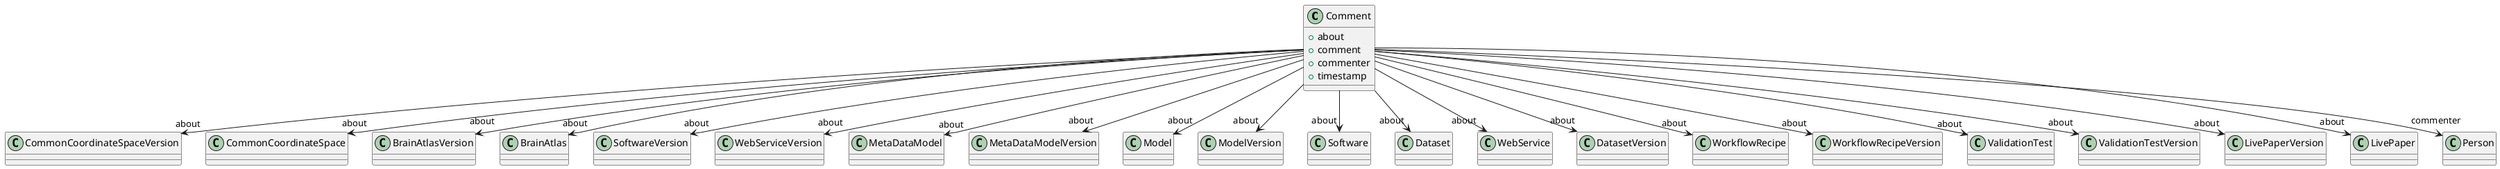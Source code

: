 @startuml
class Comment {
+about
+comment
+commenter
+timestamp

}
Comment -d-> "about" CommonCoordinateSpaceVersion
Comment -d-> "about" CommonCoordinateSpace
Comment -d-> "about" BrainAtlasVersion
Comment -d-> "about" BrainAtlas
Comment -d-> "about" SoftwareVersion
Comment -d-> "about" WebServiceVersion
Comment -d-> "about" MetaDataModel
Comment -d-> "about" MetaDataModelVersion
Comment -d-> "about" Model
Comment -d-> "about" ModelVersion
Comment -d-> "about" Software
Comment -d-> "about" Dataset
Comment -d-> "about" WebService
Comment -d-> "about" DatasetVersion
Comment -d-> "about" WorkflowRecipe
Comment -d-> "about" WorkflowRecipeVersion
Comment -d-> "about" ValidationTest
Comment -d-> "about" ValidationTestVersion
Comment -d-> "about" LivePaperVersion
Comment -d-> "about" LivePaper
Comment -d-> "commenter" Person

@enduml